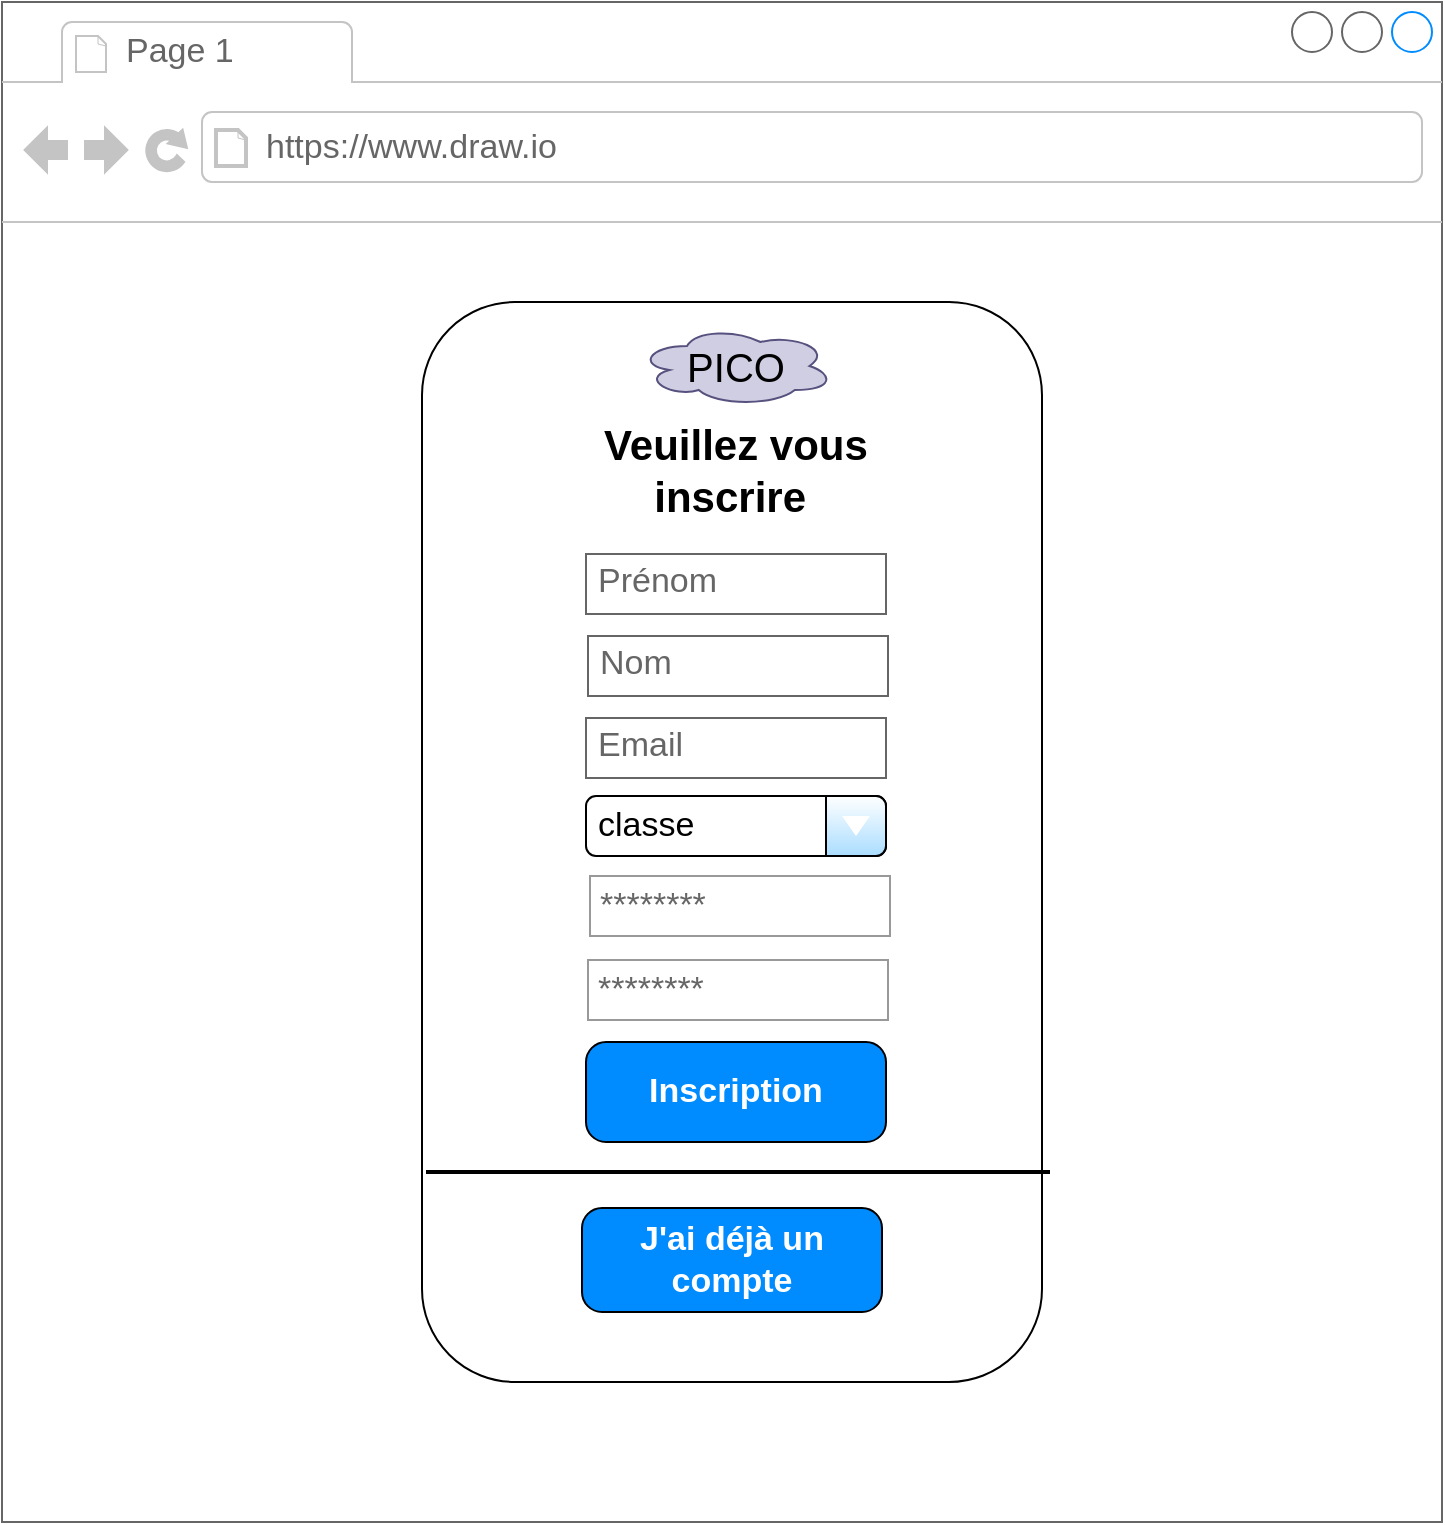 <mxfile version="21.3.3" type="device" pages="2">
  <diagram name="Page-1" id="JbP1WskBQoZbjHj5cuxg">
    <mxGraphModel dx="2227" dy="1848" grid="1" gridSize="10" guides="1" tooltips="1" connect="1" arrows="1" fold="1" page="1" pageScale="1" pageWidth="827" pageHeight="1169" math="0" shadow="0">
      <root>
        <mxCell id="0" />
        <mxCell id="1" parent="0" />
        <mxCell id="7j6b9tzTI01FeJ4V9dyq-1" value="" style="strokeWidth=1;shadow=0;dashed=0;align=center;html=1;shape=mxgraph.mockup.containers.browserWindow;rSize=0;strokeColor=#666666;strokeColor2=#008cff;strokeColor3=#c4c4c4;mainText=,;recursiveResize=0;" vertex="1" parent="1">
          <mxGeometry x="-60" y="-60" width="720" height="760" as="geometry" />
        </mxCell>
        <mxCell id="7j6b9tzTI01FeJ4V9dyq-2" value="Page 1" style="strokeWidth=1;shadow=0;dashed=0;align=center;html=1;shape=mxgraph.mockup.containers.anchor;fontSize=17;fontColor=#666666;align=left;whiteSpace=wrap;" vertex="1" parent="7j6b9tzTI01FeJ4V9dyq-1">
          <mxGeometry x="60" y="12" width="110" height="26" as="geometry" />
        </mxCell>
        <mxCell id="7j6b9tzTI01FeJ4V9dyq-3" value="https://www.draw.io" style="strokeWidth=1;shadow=0;dashed=0;align=center;html=1;shape=mxgraph.mockup.containers.anchor;rSize=0;fontSize=17;fontColor=#666666;align=left;" vertex="1" parent="7j6b9tzTI01FeJ4V9dyq-1">
          <mxGeometry x="130" y="60" width="250" height="26" as="geometry" />
        </mxCell>
        <mxCell id="wd2-VoVV0iQr9h922736-22" value="" style="rounded=1;whiteSpace=wrap;html=1;" parent="1" vertex="1">
          <mxGeometry x="150" y="90" width="310" height="540" as="geometry" />
        </mxCell>
        <mxCell id="wd2-VoVV0iQr9h922736-11" value="classe" style="strokeWidth=1;shadow=0;dashed=0;align=center;html=1;shape=mxgraph.mockup.forms.comboBox;align=left;fillColor2=#aaddff;mainText=;fontSize=17;spacingLeft=3;strokeColor=#000000;fontColor=#000000;labelBackgroundColor=#FFFFFF;labelBorderColor=#FFFFFF;gradientColor=#FFFFFF;" parent="1" vertex="1">
          <mxGeometry x="232" y="337" width="150" height="30" as="geometry" />
        </mxCell>
        <mxCell id="wd2-VoVV0iQr9h922736-12" value="Prénom" style="strokeWidth=1;shadow=0;dashed=0;align=center;html=1;shape=mxgraph.mockup.text.textBox;fontColor=#666666;align=left;fontSize=17;spacingLeft=4;spacingTop=-3;whiteSpace=wrap;strokeColor=#666666;mainText=" parent="1" vertex="1">
          <mxGeometry x="232" y="216" width="150" height="30" as="geometry" />
        </mxCell>
        <mxCell id="wd2-VoVV0iQr9h922736-15" value="Nom" style="strokeWidth=1;shadow=0;dashed=0;align=center;html=1;shape=mxgraph.mockup.text.textBox;fontColor=#666666;align=left;fontSize=17;spacingLeft=4;spacingTop=-3;whiteSpace=wrap;strokeColor=#666666;mainText=" parent="1" vertex="1">
          <mxGeometry x="233" y="257" width="150" height="30" as="geometry" />
        </mxCell>
        <mxCell id="wd2-VoVV0iQr9h922736-16" value="********" style="strokeWidth=1;shadow=0;dashed=0;align=center;html=1;shape=mxgraph.mockup.forms.pwField;strokeColor=#999999;mainText=;align=left;fontColor=#666666;fontSize=17;spacingLeft=3;" parent="1" vertex="1">
          <mxGeometry x="234" y="377" width="150" height="30" as="geometry" />
        </mxCell>
        <mxCell id="wd2-VoVV0iQr9h922736-18" value="J&#39;ai déjà un compte" style="strokeWidth=1;shadow=0;dashed=0;align=center;html=1;shape=mxgraph.mockup.buttons.button;mainText=;buttonStyle=round;fontSize=17;fontStyle=1;whiteSpace=wrap;fontColor=#FFFFFF;labelBackgroundColor=none;labelBorderColor=none;fillColor=#008CFF;" parent="1" vertex="1">
          <mxGeometry x="230" y="543" width="150" height="52" as="geometry" />
        </mxCell>
        <mxCell id="wd2-VoVV0iQr9h922736-19" value="&lt;font style=&quot;font-size: 21px;&quot;&gt;&lt;b&gt;Veuillez vous inscrire&amp;nbsp;&lt;/b&gt;&lt;/font&gt;" style="text;html=1;strokeColor=none;fillColor=none;align=center;verticalAlign=middle;whiteSpace=wrap;rounded=0;" parent="1" vertex="1">
          <mxGeometry x="232" y="147" width="150" height="54" as="geometry" />
        </mxCell>
        <mxCell id="wd2-VoVV0iQr9h922736-20" value="Inscription" style="strokeWidth=1;shadow=0;dashed=0;align=center;html=1;shape=mxgraph.mockup.buttons.button;mainText=;buttonStyle=round;fontSize=17;fontStyle=1;whiteSpace=wrap;fillColor=#008CFF;fontColor=#FFFFFF;" parent="1" vertex="1">
          <mxGeometry x="232" y="460" width="150" height="50" as="geometry" />
        </mxCell>
        <mxCell id="1-Lw_fuXOfhVn8eZRqLr-13" value="&lt;font color=&quot;#000000&quot; style=&quot;font-size: 20px;&quot;&gt;PICO&lt;/font&gt;" style="ellipse;shape=cloud;whiteSpace=wrap;html=1;fillColor=#d0cee2;strokeColor=#56517e;" parent="1" vertex="1">
          <mxGeometry x="258" y="102" width="98" height="40" as="geometry" />
        </mxCell>
        <mxCell id="1-Lw_fuXOfhVn8eZRqLr-14" value="Email" style="strokeWidth=1;shadow=0;dashed=0;align=center;html=1;shape=mxgraph.mockup.text.textBox;fontColor=#666666;align=left;fontSize=17;spacingLeft=4;spacingTop=-3;whiteSpace=wrap;strokeColor=#666666;mainText=" parent="1" vertex="1">
          <mxGeometry x="232" y="298" width="150" height="30" as="geometry" />
        </mxCell>
        <mxCell id="1-Lw_fuXOfhVn8eZRqLr-15" value="********" style="strokeWidth=1;shadow=0;dashed=0;align=center;html=1;shape=mxgraph.mockup.forms.pwField;strokeColor=#999999;mainText=;align=left;fontColor=#666666;fontSize=17;spacingLeft=3;" parent="1" vertex="1">
          <mxGeometry x="233" y="419" width="150" height="30" as="geometry" />
        </mxCell>
        <mxCell id="1-Lw_fuXOfhVn8eZRqLr-16" value="" style="line;strokeWidth=2;html=1;" parent="1" vertex="1">
          <mxGeometry x="152" y="520" width="312" height="10" as="geometry" />
        </mxCell>
      </root>
    </mxGraphModel>
  </diagram>
  <diagram id="rV7vLwYrJEZ8k0XTwoY6" name="Page-2">
    <mxGraphModel dx="281" dy="501" grid="1" gridSize="10" guides="1" tooltips="1" connect="1" arrows="1" fold="1" page="1" pageScale="1" pageWidth="827" pageHeight="1169" math="0" shadow="0">
      <root>
        <mxCell id="0" />
        <mxCell id="1" parent="0" />
      </root>
    </mxGraphModel>
  </diagram>
</mxfile>
